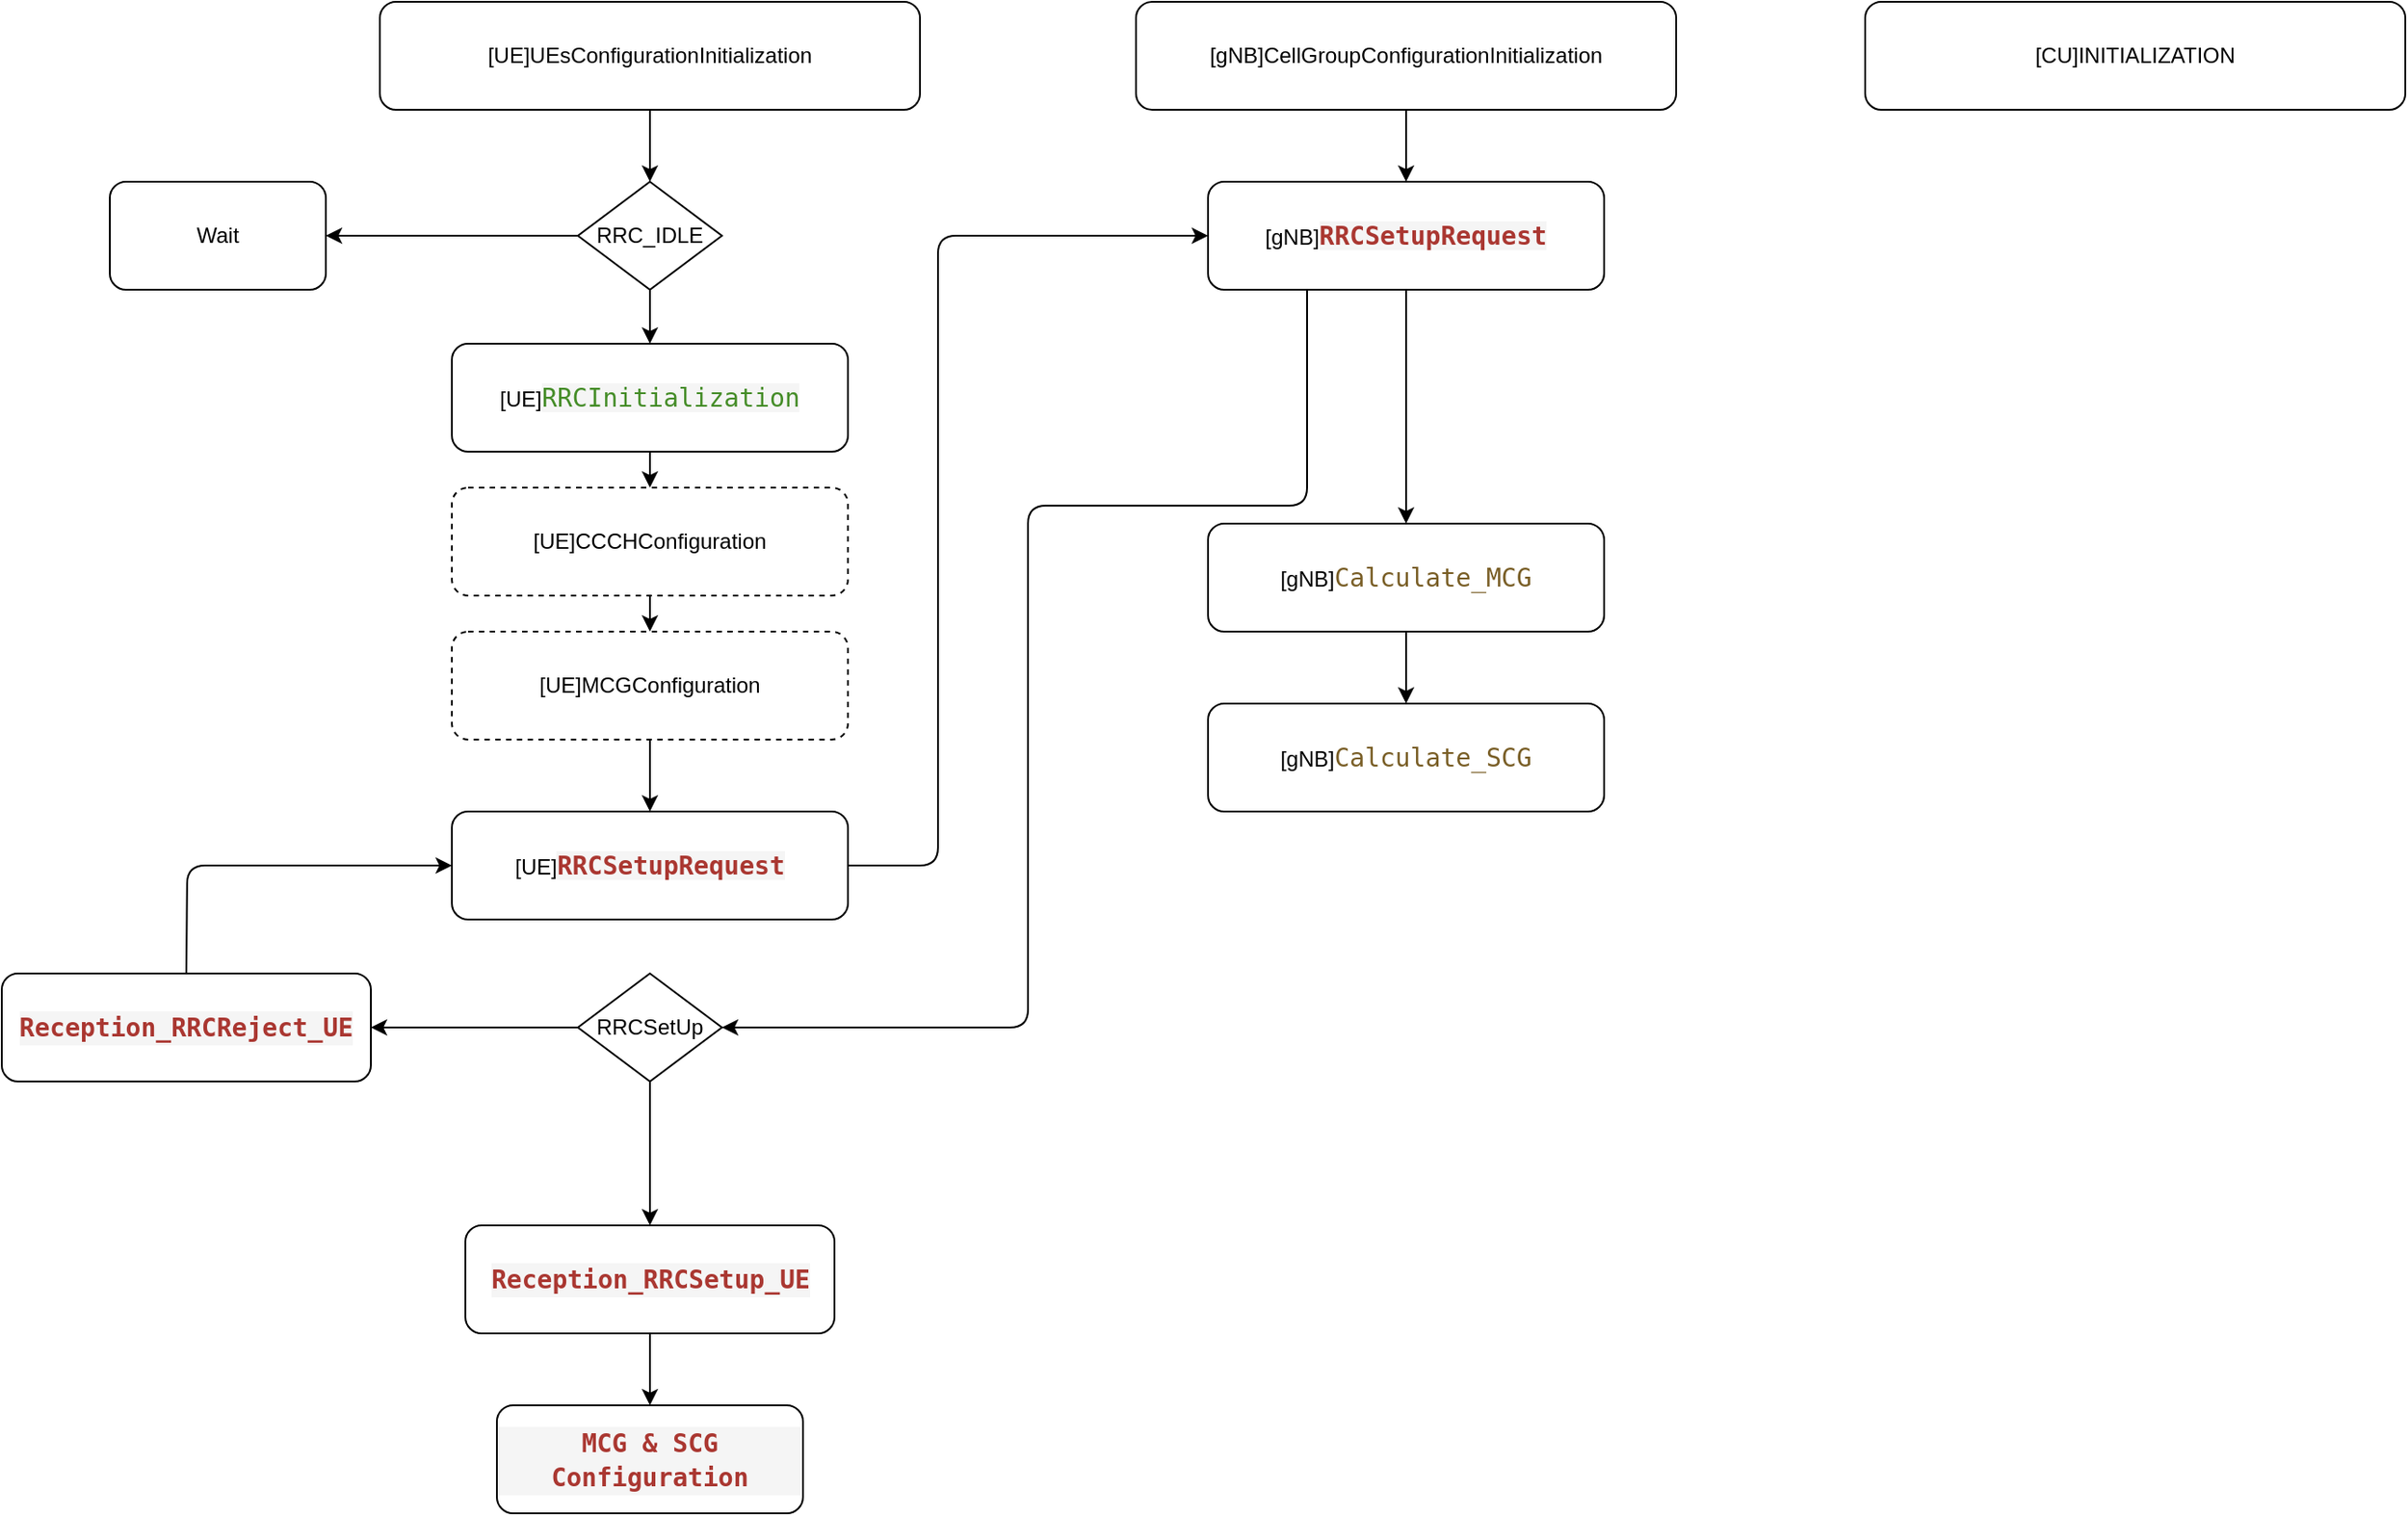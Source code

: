 <mxfile>
    <diagram id="auAPXW9Fzhh5N-ocgecs" name="Page-1">
        <mxGraphModel dx="1955" dy="812" grid="1" gridSize="10" guides="1" tooltips="1" connect="1" arrows="1" fold="1" page="1" pageScale="1" pageWidth="850" pageHeight="1100" math="0" shadow="0">
            <root>
                <mxCell id="0"/>
                <mxCell id="1" parent="0"/>
                <mxCell id="23" style="edgeStyle=none;html=1;" edge="1" parent="1" source="2" target="21">
                    <mxGeometry relative="1" as="geometry"/>
                </mxCell>
                <mxCell id="2" value="[gNB]CellGroupConfigurationInitialization" style="rounded=1;whiteSpace=wrap;html=1;" parent="1" vertex="1">
                    <mxGeometry x="20" y="200" width="300" height="60" as="geometry"/>
                </mxCell>
                <mxCell id="8" style="edgeStyle=none;html=1;" parent="1" source="3" target="6" edge="1">
                    <mxGeometry relative="1" as="geometry"/>
                </mxCell>
                <mxCell id="3" value="[UE]UEsConfigurationInitialization" style="rounded=1;whiteSpace=wrap;html=1;" parent="1" vertex="1">
                    <mxGeometry x="-400" y="200" width="300" height="60" as="geometry"/>
                </mxCell>
                <mxCell id="4" value="[CU]INITIALIZATION" style="rounded=1;whiteSpace=wrap;html=1;" parent="1" vertex="1">
                    <mxGeometry x="425" y="200" width="300" height="60" as="geometry"/>
                </mxCell>
                <mxCell id="10" style="edgeStyle=none;html=1;" parent="1" source="6" target="9" edge="1">
                    <mxGeometry relative="1" as="geometry"/>
                </mxCell>
                <mxCell id="12" style="edgeStyle=none;html=1;" parent="1" source="6" target="11" edge="1">
                    <mxGeometry relative="1" as="geometry"/>
                </mxCell>
                <mxCell id="6" value="RRC_IDLE" style="rhombus;whiteSpace=wrap;html=1;" parent="1" vertex="1">
                    <mxGeometry x="-290" y="300" width="80" height="60" as="geometry"/>
                </mxCell>
                <mxCell id="9" value="Wait" style="rounded=1;whiteSpace=wrap;html=1;" parent="1" vertex="1">
                    <mxGeometry x="-550" y="300" width="120" height="60" as="geometry"/>
                </mxCell>
                <mxCell id="16" style="edgeStyle=none;html=1;" parent="1" source="11" target="13" edge="1">
                    <mxGeometry relative="1" as="geometry"/>
                </mxCell>
                <mxCell id="11" value="[UE]&lt;span style=&quot;color: rgb(68 , 140 , 39) ; background-color: rgb(245 , 245 , 245) ; font-family: &amp;#34;droid sans mono&amp;#34; , &amp;#34;monospace&amp;#34; , monospace ; font-size: 14px&quot;&gt;RRCInitialization&lt;/span&gt;" style="rounded=1;whiteSpace=wrap;html=1;" parent="1" vertex="1">
                    <mxGeometry x="-360" y="390" width="220" height="60" as="geometry"/>
                </mxCell>
                <mxCell id="17" style="edgeStyle=none;html=1;" parent="1" source="13" target="15" edge="1">
                    <mxGeometry relative="1" as="geometry"/>
                </mxCell>
                <mxCell id="13" value="[UE]CCCHConfiguration" style="rounded=1;whiteSpace=wrap;html=1;dashed=1;" parent="1" vertex="1">
                    <mxGeometry x="-360" y="470" width="220" height="60" as="geometry"/>
                </mxCell>
                <mxCell id="19" style="edgeStyle=none;html=1;" edge="1" parent="1" source="15" target="18">
                    <mxGeometry relative="1" as="geometry"/>
                </mxCell>
                <mxCell id="15" value="[UE]MCGConfiguration" style="rounded=1;whiteSpace=wrap;html=1;dashed=1;" parent="1" vertex="1">
                    <mxGeometry x="-360" y="550" width="220" height="60" as="geometry"/>
                </mxCell>
                <mxCell id="25" style="edgeStyle=none;html=1;entryX=0;entryY=0.5;entryDx=0;entryDy=0;exitX=1;exitY=0.5;exitDx=0;exitDy=0;" edge="1" parent="1" source="18" target="21">
                    <mxGeometry relative="1" as="geometry">
                        <Array as="points">
                            <mxPoint x="-90" y="680"/>
                            <mxPoint x="-90" y="330"/>
                        </Array>
                    </mxGeometry>
                </mxCell>
                <mxCell id="18" value="[UE]&lt;span style=&quot;color: rgb(170 , 55 , 49) ; font-weight: bold ; background-color: rgb(245 , 245 , 245) ; font-family: &amp;#34;droid sans mono&amp;#34; , &amp;#34;monospace&amp;#34; , monospace ; font-size: 14px&quot;&gt;RRCSetupRequest&lt;/span&gt;" style="rounded=1;whiteSpace=wrap;html=1;" vertex="1" parent="1">
                    <mxGeometry x="-360" y="650" width="220" height="60" as="geometry"/>
                </mxCell>
                <mxCell id="28" style="edgeStyle=none;html=1;" edge="1" parent="1" source="20" target="27">
                    <mxGeometry relative="1" as="geometry"/>
                </mxCell>
                <mxCell id="31" style="edgeStyle=none;html=1;entryX=1;entryY=0.5;entryDx=0;entryDy=0;" edge="1" parent="1" source="20" target="30">
                    <mxGeometry relative="1" as="geometry"/>
                </mxCell>
                <mxCell id="20" value="RRCSetUp" style="rhombus;whiteSpace=wrap;html=1;" vertex="1" parent="1">
                    <mxGeometry x="-290" y="740" width="80" height="60" as="geometry"/>
                </mxCell>
                <mxCell id="26" style="edgeStyle=none;html=1;entryX=1;entryY=0.5;entryDx=0;entryDy=0;exitX=0.25;exitY=1;exitDx=0;exitDy=0;" edge="1" parent="1" source="21" target="20">
                    <mxGeometry relative="1" as="geometry">
                        <Array as="points">
                            <mxPoint x="115" y="480"/>
                            <mxPoint x="-40" y="480"/>
                            <mxPoint x="-40" y="770"/>
                        </Array>
                    </mxGeometry>
                </mxCell>
                <mxCell id="36" style="edgeStyle=none;html=1;" edge="1" parent="1" source="21" target="35">
                    <mxGeometry relative="1" as="geometry"/>
                </mxCell>
                <mxCell id="21" value="[gNB]&lt;span style=&quot;color: rgb(170 , 55 , 49) ; font-weight: bold ; background-color: rgb(245 , 245 , 245) ; font-family: &amp;#34;droid sans mono&amp;#34; , &amp;#34;monospace&amp;#34; , monospace ; font-size: 14px&quot;&gt;RRCSetupRequest&lt;/span&gt;" style="rounded=1;whiteSpace=wrap;html=1;" vertex="1" parent="1">
                    <mxGeometry x="60" y="300" width="220" height="60" as="geometry"/>
                </mxCell>
                <mxCell id="32" style="edgeStyle=none;html=1;" edge="1" parent="1" source="27" target="29">
                    <mxGeometry relative="1" as="geometry"/>
                </mxCell>
                <mxCell id="27" value="&lt;div style=&quot;color: rgb(51 , 51 , 51) ; background-color: rgb(245 , 245 , 245) ; font-family: &amp;#34;droid sans mono&amp;#34; , &amp;#34;monospace&amp;#34; , monospace ; font-size: 14px ; line-height: 19px&quot;&gt;&lt;span style=&quot;color: #aa3731 ; font-weight: bold&quot;&gt;Reception_RRCSetup_UE&lt;/span&gt;&lt;/div&gt;" style="rounded=1;whiteSpace=wrap;html=1;" vertex="1" parent="1">
                    <mxGeometry x="-352.5" y="880" width="205" height="60" as="geometry"/>
                </mxCell>
                <mxCell id="29" value="&lt;div style=&quot;color: rgb(51 , 51 , 51) ; background-color: rgb(245 , 245 , 245) ; font-family: &amp;#34;droid sans mono&amp;#34; , &amp;#34;monospace&amp;#34; , monospace ; font-size: 14px ; line-height: 19px&quot;&gt;&lt;span style=&quot;color: #aa3731 ; font-weight: bold&quot;&gt;MCG &amp;amp; SCG Configuration&lt;/span&gt;&lt;/div&gt;" style="rounded=1;whiteSpace=wrap;html=1;" vertex="1" parent="1">
                    <mxGeometry x="-335" y="980" width="170" height="60" as="geometry"/>
                </mxCell>
                <mxCell id="33" style="edgeStyle=none;html=1;entryX=0;entryY=0.5;entryDx=0;entryDy=0;exitX=0.5;exitY=0;exitDx=0;exitDy=0;" edge="1" parent="1" source="30" target="18">
                    <mxGeometry relative="1" as="geometry">
                        <Array as="points">
                            <mxPoint x="-507" y="680"/>
                        </Array>
                    </mxGeometry>
                </mxCell>
                <mxCell id="30" value="&lt;div style=&quot;color: rgb(51 , 51 , 51) ; background-color: rgb(245 , 245 , 245) ; font-family: &amp;#34;droid sans mono&amp;#34; , &amp;#34;monospace&amp;#34; , monospace ; font-size: 14px ; line-height: 19px&quot;&gt;&lt;div style=&quot;font-family: &amp;#34;droid sans mono&amp;#34; , &amp;#34;monospace&amp;#34; , monospace ; line-height: 19px&quot;&gt;&lt;span style=&quot;color: #aa3731 ; font-weight: bold&quot;&gt;Reception_RRCReject_UE&lt;/span&gt;&lt;/div&gt;&lt;/div&gt;" style="rounded=1;whiteSpace=wrap;html=1;" vertex="1" parent="1">
                    <mxGeometry x="-610" y="740" width="205" height="60" as="geometry"/>
                </mxCell>
                <mxCell id="38" style="edgeStyle=none;html=1;" edge="1" parent="1" source="35" target="37">
                    <mxGeometry relative="1" as="geometry"/>
                </mxCell>
                <mxCell id="35" value="[gNB]&lt;span style=&quot;color: rgba(0 , 0 , 0 , 0) ; font-family: monospace ; font-size: 0px&quot;&gt;%3CmxGraphModel%3E%3Croot%3E%3CmxCell%20id%3D%220%22%2F%3E%3CmxCell%20id%3D%221%22%20parent%3D%220%22%2F%3E%3CmxCell%20id%3D%222%22%20value%3D%22%5BUE%5D%26lt%3Bspan%20style%3D%26quot%3Bcolor%3A%20rgb(170%20%2C%2055%20%2C%2049)%20%3B%20font-weight%3A%20bold%20%3B%20background-color%3A%20rgb(245%20%2C%20245%20%2C%20245)%20%3B%20font-family%3A%20%26amp%3B%2334%3Bdroid%20sans%20mono%26amp%3B%2334%3B%20%2C%20%26amp%3B%2334%3Bmonospace%26amp%3B%2334%3B%20%2C%20monospace%20%3B%20font-size%3A%2014px%26quot%3B%26gt%3BRRCSetupRequest%26lt%3B%2Fspan%26gt%3B%22%20style%3D%22rounded%3D1%3BwhiteSpace%3Dwrap%3Bhtml%3D1%3B%22%20vertex%3D%221%22%20parent%3D%221%22%3E%3CmxGeometry%20x%3D%2260%22%20y%3D%22300%22%20width%3D%22220%22%20height%3D%2260%22%20as%3D%22geometry%22%2F%3E%3C%2FmxCell%3E%3C%2Froot%3E%3C%2FmxGraphModel%3E&lt;/span&gt;&lt;span style=&quot;color: rgba(0 , 0 , 0 , 0) ; font-family: monospace ; font-size: 0px&quot;&gt;%3CmxGraphModel%3E%3Croot%3E%3CmxCell%20id%3D%220%22%2F%3E%3CmxCell%20id%3D%221%22%20parent%3D%220%22%2F%3E%3CmxCell%20id%3D%222%22%20value%3D%22%5BUE%5D%26lt%3Bspan%20style%3D%26quot%3Bcolor%3A%20rgb(170%20%2C%2055%20%2C%2049)%20%3B%20font-weight%3A%20bold%20%3B%20background-color%3A%20rgb(245%20%2C%20245%20%2C%20245)%20%3B%20font-family%3A%20%26amp%3B%2334%3Bdroid%20sans%20mono%26amp%3B%2334%3B%20%2C%20%26amp%3B%2334%3Bmonospace%26amp%3B%2334%3B%20%2C%20monospace%20%3B%20font-size%3A%2014px%26quot%3B%26gt%3BRRCSetupRequest%26lt%3B%2Fspan%26gt%3B%22%20style%3D%22rounded%3D1%3BwhiteSpace%3Dwrap%3Bhtml%3D1%3B%22%20vertex%3D%221%22%20parent%3D%221%22%3E%3CmxGeometry%20x%3D%2260%22%20y%3D%22300%22%20width%3D%22220%22%20height%3D%2260%22%20as%3D%22geometry%22%2F%3E%3C%2FmxCell%3E%3C%2Froot%3E%3C%2FmxGraphModel%3E&lt;/span&gt;&lt;span style=&quot;color: rgb(121 , 94 , 38) ; font-family: &amp;#34;droid sans mono&amp;#34; , &amp;#34;monospace&amp;#34; , monospace ; font-size: 14px ; text-align: left ; background-color: rgb(255 , 255 , 255)&quot;&gt;Calculate_MCG&lt;/span&gt;" style="rounded=1;whiteSpace=wrap;html=1;" vertex="1" parent="1">
                    <mxGeometry x="60" y="490" width="220" height="60" as="geometry"/>
                </mxCell>
                <mxCell id="37" value="[gNB]&lt;span style=&quot;color: rgba(0 , 0 , 0 , 0) ; font-family: monospace ; font-size: 0px&quot;&gt;%3CmxGraphModel%3E%3Croot%3E%3CmxCell%20id%3D%220%22%2F%3E%3CmxCell%20id%3D%221%22%20parent%3D%220%22%2F%3E%3CmxCell%20id%3D%222%22%20value%3D%22%5BUE%5D%26lt%3Bspan%20style%3D%26quot%3Bcolor%3A%20rgb(170%20%2C%2055%20%2C%2049)%20%3B%20font-weight%3A%20bold%20%3B%20background-color%3A%20rgb(245%20%2C%20245%20%2C%20245)%20%3B%20font-family%3A%20%26amp%3B%2334%3Bdroid%20sans%20mono%26amp%3B%2334%3B%20%2C%20%26amp%3B%2334%3Bmonospace%26amp%3B%2334%3B%20%2C%20monospace%20%3B%20font-size%3A%2014px%26quot%3B%26gt%3BRRCSetupRequest%26lt%3B%2Fspan%26gt%3B%22%20style%3D%22rounded%3D1%3BwhiteSpace%3Dwrap%3Bhtml%3D1%3B%22%20vertex%3D%221%22%20parent%3D%221%22%3E%3CmxGeometry%20x%3D%2260%22%20y%3D%22300%22%20width%3D%22220%22%20height%3D%2260%22%20as%3D%22geometry%22%2F%3E%3C%2FmxCell%3E%3C%2Froot%3E%3C%2FmxGraphModel%3E&lt;/span&gt;&lt;span style=&quot;color: rgba(0 , 0 , 0 , 0) ; font-family: monospace ; font-size: 0px&quot;&gt;%3CmxGraphModel%3E%3Croot%3E%3CmxCell%20id%3D%220%22%2F%3E%3CmxCell%20id%3D%221%22%20parent%3D%220%22%2F%3E%3CmxCell%20id%3D%222%22%20value%3D%22%5BUE%5D%26lt%3Bspan%20style%3D%26quot%3Bcolor%3A%20rgb(170%20%2C%2055%20%2C%2049)%20%3B%20font-weight%3A%20bold%20%3B%20background-color%3A%20rgb(245%20%2C%20245%20%2C%20245)%20%3B%20font-family%3A%20%26amp%3B%2334%3Bdroid%20sans%20mono%26amp%3B%2334%3B%20%2C%20%26amp%3B%2334%3Bmonospace%26amp%3B%2334%3B%20%2C%20monospace%20%3B%20font-size%3A%2014px%26quot%3B%26gt%3BRRCSetupRequest%26lt%3B%2Fspan%26gt%3B%22%20style%3D%22rounded%3D1%3BwhiteSpace%3Dwrap%3Bhtml%3D1%3B%22%20vertex%3D%221%22%20parent%3D%221%22%3E%3CmxGeometry%20x%3D%2260%22%20y%3D%22300%22%20width%3D%22220%22%20height%3D%2260%22%20as%3D%22geometry%22%2F%3E%3C%2FmxCell%3E%3C%2Froot%3E%3C%2FmxGraphModel%3E&lt;/span&gt;&lt;span style=&quot;color: rgb(121 , 94 , 38) ; font-family: &amp;#34;droid sans mono&amp;#34; , &amp;#34;monospace&amp;#34; , monospace ; font-size: 14px ; text-align: left ; background-color: rgb(255 , 255 , 255)&quot;&gt;Calculate_SCG&lt;/span&gt;" style="rounded=1;whiteSpace=wrap;html=1;" vertex="1" parent="1">
                    <mxGeometry x="60" y="590" width="220" height="60" as="geometry"/>
                </mxCell>
            </root>
        </mxGraphModel>
    </diagram>
</mxfile>